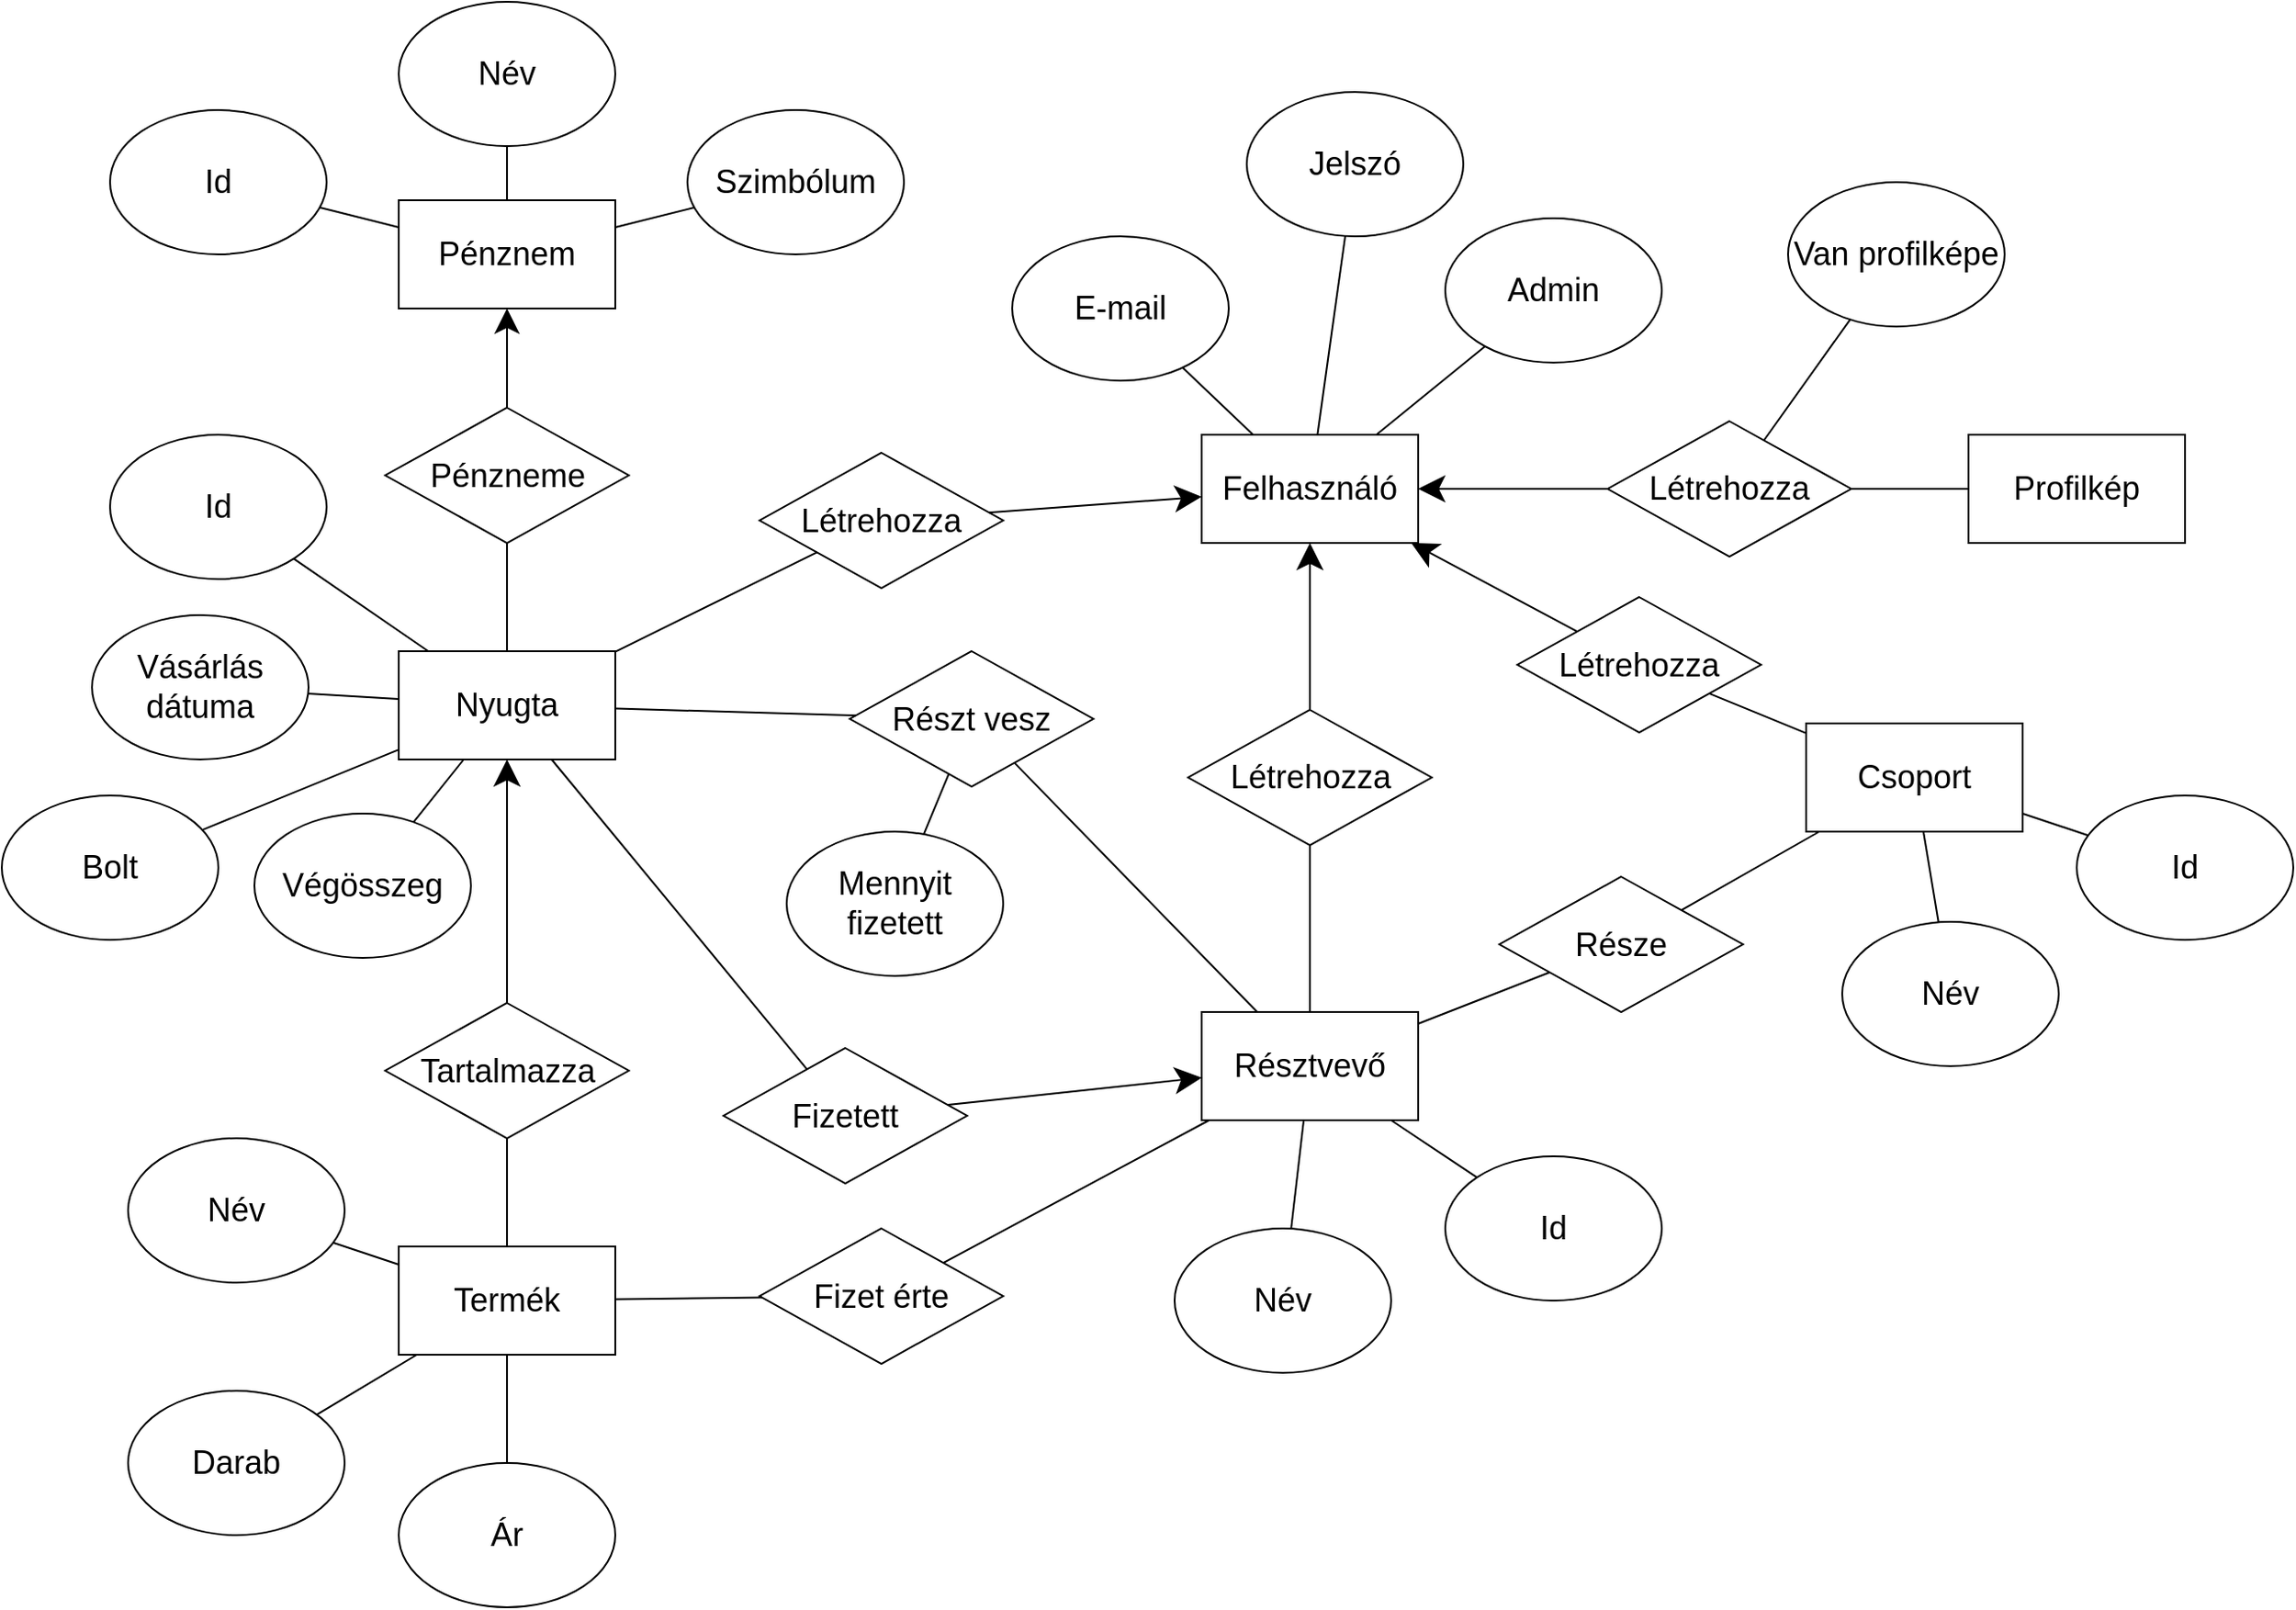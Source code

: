 <mxfile version="24.3.1" type="device">
  <diagram id="R2lEEEUBdFMjLlhIrx00" name="Page-1">
    <mxGraphModel dx="2759" dy="2064" grid="1" gridSize="10" guides="1" tooltips="1" connect="1" arrows="1" fold="1" page="1" pageScale="1" pageWidth="850" pageHeight="1100" math="0" shadow="0" extFonts="Permanent Marker^https://fonts.googleapis.com/css?family=Permanent+Marker">
      <root>
        <mxCell id="0" />
        <mxCell id="1" parent="0" />
        <mxCell id="z_DrBb2-2Ag20W_lwLPA-1" value="Nyugta" style="rounded=0;whiteSpace=wrap;html=1;fontSize=18;" parent="1" vertex="1">
          <mxGeometry x="-20" y="80" width="120" height="60" as="geometry" />
        </mxCell>
        <mxCell id="z_DrBb2-2Ag20W_lwLPA-2" value="Résztvevő" style="rounded=0;whiteSpace=wrap;html=1;fontSize=18;" parent="1" vertex="1">
          <mxGeometry x="425" y="280" width="120" height="60" as="geometry" />
        </mxCell>
        <mxCell id="z_DrBb2-2Ag20W_lwLPA-3" value="Csoport" style="rounded=0;whiteSpace=wrap;html=1;fontSize=18;" parent="1" vertex="1">
          <mxGeometry x="760" y="120" width="120" height="60" as="geometry" />
        </mxCell>
        <mxCell id="z_DrBb2-2Ag20W_lwLPA-4" value="Termék" style="rounded=0;whiteSpace=wrap;html=1;fontSize=18;" parent="1" vertex="1">
          <mxGeometry x="-20" y="410" width="120" height="60" as="geometry" />
        </mxCell>
        <mxCell id="z_DrBb2-2Ag20W_lwLPA-5" value="Felhasználó" style="rounded=0;whiteSpace=wrap;html=1;fontSize=18;" parent="1" vertex="1">
          <mxGeometry x="425" y="-40" width="120" height="60" as="geometry" />
        </mxCell>
        <mxCell id="z_DrBb2-2Ag20W_lwLPA-6" value="E-mail" style="ellipse;whiteSpace=wrap;html=1;fontSize=18;" parent="1" vertex="1">
          <mxGeometry x="320" y="-150" width="120" height="80" as="geometry" />
        </mxCell>
        <mxCell id="z_DrBb2-2Ag20W_lwLPA-8" style="rounded=0;orthogonalLoop=1;jettySize=auto;html=1;endArrow=none;endFill=0;fontSize=18;" parent="1" source="z_DrBb2-2Ag20W_lwLPA-7" target="z_DrBb2-2Ag20W_lwLPA-5" edge="1">
          <mxGeometry relative="1" as="geometry" />
        </mxCell>
        <mxCell id="z_DrBb2-2Ag20W_lwLPA-7" value="Jelszó" style="ellipse;whiteSpace=wrap;html=1;fontSize=18;" parent="1" vertex="1">
          <mxGeometry x="450" y="-230" width="120" height="80" as="geometry" />
        </mxCell>
        <mxCell id="z_DrBb2-2Ag20W_lwLPA-10" style="rounded=0;orthogonalLoop=1;jettySize=auto;html=1;endArrow=none;endFill=0;fontSize=18;" parent="1" source="z_DrBb2-2Ag20W_lwLPA-6" target="z_DrBb2-2Ag20W_lwLPA-5" edge="1">
          <mxGeometry relative="1" as="geometry">
            <mxPoint x="564" y="-151" as="sourcePoint" />
            <mxPoint x="589" y="-80" as="targetPoint" />
          </mxGeometry>
        </mxCell>
        <mxCell id="z_DrBb2-2Ag20W_lwLPA-11" value="Név" style="ellipse;whiteSpace=wrap;html=1;fontSize=18;" parent="1" vertex="1">
          <mxGeometry x="-170" y="350" width="120" height="80" as="geometry" />
        </mxCell>
        <mxCell id="z_DrBb2-2Ag20W_lwLPA-12" value="Ár" style="ellipse;whiteSpace=wrap;html=1;fontSize=18;" parent="1" vertex="1">
          <mxGeometry x="-20" y="530" width="120" height="80" as="geometry" />
        </mxCell>
        <mxCell id="z_DrBb2-2Ag20W_lwLPA-14" value="Darab" style="ellipse;whiteSpace=wrap;html=1;fontSize=18;" parent="1" vertex="1">
          <mxGeometry x="-170" y="490" width="120" height="80" as="geometry" />
        </mxCell>
        <mxCell id="z_DrBb2-2Ag20W_lwLPA-16" style="rounded=0;orthogonalLoop=1;jettySize=auto;html=1;endArrow=none;endFill=0;fontSize=18;" parent="1" source="z_DrBb2-2Ag20W_lwLPA-12" target="z_DrBb2-2Ag20W_lwLPA-4" edge="1">
          <mxGeometry relative="1" as="geometry">
            <mxPoint x="-106" y="369" as="sourcePoint" />
            <mxPoint x="-81" y="440" as="targetPoint" />
          </mxGeometry>
        </mxCell>
        <mxCell id="z_DrBb2-2Ag20W_lwLPA-17" style="rounded=0;orthogonalLoop=1;jettySize=auto;html=1;endArrow=none;endFill=0;fontSize=18;" parent="1" source="z_DrBb2-2Ag20W_lwLPA-11" target="z_DrBb2-2Ag20W_lwLPA-4" edge="1">
          <mxGeometry relative="1" as="geometry">
            <mxPoint x="-96" y="379" as="sourcePoint" />
            <mxPoint x="-71" y="450" as="targetPoint" />
          </mxGeometry>
        </mxCell>
        <mxCell id="z_DrBb2-2Ag20W_lwLPA-19" style="rounded=0;orthogonalLoop=1;jettySize=auto;html=1;endArrow=none;endFill=0;fontSize=18;" parent="1" source="z_DrBb2-2Ag20W_lwLPA-14" target="z_DrBb2-2Ag20W_lwLPA-4" edge="1">
          <mxGeometry relative="1" as="geometry">
            <mxPoint x="-76" y="399" as="sourcePoint" />
            <mxPoint x="-51" y="470" as="targetPoint" />
          </mxGeometry>
        </mxCell>
        <mxCell id="z_DrBb2-2Ag20W_lwLPA-21" value="Bolt" style="ellipse;whiteSpace=wrap;html=1;fontSize=18;" parent="1" vertex="1">
          <mxGeometry x="-240" y="160" width="120" height="80" as="geometry" />
        </mxCell>
        <mxCell id="z_DrBb2-2Ag20W_lwLPA-22" value="Vásárlás dátuma" style="ellipse;whiteSpace=wrap;html=1;fontSize=18;" parent="1" vertex="1">
          <mxGeometry x="-190" y="60" width="120" height="80" as="geometry" />
        </mxCell>
        <mxCell id="z_DrBb2-2Ag20W_lwLPA-23" style="rounded=0;orthogonalLoop=1;jettySize=auto;html=1;endArrow=none;endFill=0;fontSize=18;" parent="1" source="z_DrBb2-2Ag20W_lwLPA-1" target="z_DrBb2-2Ag20W_lwLPA-22" edge="1">
          <mxGeometry relative="1" as="geometry">
            <mxPoint x="-196" y="19" as="sourcePoint" />
            <mxPoint x="-171" y="90" as="targetPoint" />
          </mxGeometry>
        </mxCell>
        <mxCell id="z_DrBb2-2Ag20W_lwLPA-24" style="rounded=0;orthogonalLoop=1;jettySize=auto;html=1;endArrow=none;endFill=0;fontSize=18;" parent="1" source="z_DrBb2-2Ag20W_lwLPA-1" target="z_DrBb2-2Ag20W_lwLPA-21" edge="1">
          <mxGeometry relative="1" as="geometry">
            <mxPoint x="-186" y="29" as="sourcePoint" />
            <mxPoint x="-161" y="100" as="targetPoint" />
          </mxGeometry>
        </mxCell>
        <mxCell id="z_DrBb2-2Ag20W_lwLPA-25" value="Név" style="ellipse;whiteSpace=wrap;html=1;fontSize=18;" parent="1" vertex="1">
          <mxGeometry x="410" y="400" width="120" height="80" as="geometry" />
        </mxCell>
        <mxCell id="z_DrBb2-2Ag20W_lwLPA-26" value="Név" style="ellipse;whiteSpace=wrap;html=1;fontSize=18;" parent="1" vertex="1">
          <mxGeometry x="780" y="230" width="120" height="80" as="geometry" />
        </mxCell>
        <mxCell id="z_DrBb2-2Ag20W_lwLPA-27" value="Id" style="ellipse;whiteSpace=wrap;html=1;fontSize=18;" parent="1" vertex="1">
          <mxGeometry x="-180" y="-40" width="120" height="80" as="geometry" />
        </mxCell>
        <mxCell id="z_DrBb2-2Ag20W_lwLPA-28" value="Id" style="ellipse;whiteSpace=wrap;html=1;fontSize=18;" parent="1" vertex="1">
          <mxGeometry x="560" y="360" width="120" height="80" as="geometry" />
        </mxCell>
        <mxCell id="z_DrBb2-2Ag20W_lwLPA-29" value="Id" style="ellipse;whiteSpace=wrap;html=1;fontSize=18;" parent="1" vertex="1">
          <mxGeometry x="910" y="160" width="120" height="80" as="geometry" />
        </mxCell>
        <mxCell id="z_DrBb2-2Ag20W_lwLPA-30" style="rounded=0;orthogonalLoop=1;jettySize=auto;html=1;endArrow=none;endFill=0;fontSize=18;" parent="1" source="z_DrBb2-2Ag20W_lwLPA-1" target="z_DrBb2-2Ag20W_lwLPA-27" edge="1">
          <mxGeometry relative="1" as="geometry">
            <mxPoint x="83" y="-20" as="sourcePoint" />
            <mxPoint x="124" y="-44" as="targetPoint" />
          </mxGeometry>
        </mxCell>
        <mxCell id="z_DrBb2-2Ag20W_lwLPA-31" style="rounded=0;orthogonalLoop=1;jettySize=auto;html=1;endArrow=none;endFill=0;fontSize=18;" parent="1" source="z_DrBb2-2Ag20W_lwLPA-2" target="z_DrBb2-2Ag20W_lwLPA-28" edge="1">
          <mxGeometry relative="1" as="geometry">
            <mxPoint x="593" y="110" as="sourcePoint" />
            <mxPoint x="634" y="86" as="targetPoint" />
          </mxGeometry>
        </mxCell>
        <mxCell id="z_DrBb2-2Ag20W_lwLPA-32" style="rounded=0;orthogonalLoop=1;jettySize=auto;html=1;endArrow=none;endFill=0;fontSize=18;" parent="1" source="z_DrBb2-2Ag20W_lwLPA-3" target="z_DrBb2-2Ag20W_lwLPA-26" edge="1">
          <mxGeometry relative="1" as="geometry">
            <mxPoint x="760" y="308" as="sourcePoint" />
            <mxPoint x="837" y="279" as="targetPoint" />
          </mxGeometry>
        </mxCell>
        <mxCell id="z_DrBb2-2Ag20W_lwLPA-33" style="rounded=0;orthogonalLoop=1;jettySize=auto;html=1;endArrow=none;endFill=0;fontSize=18;" parent="1" source="z_DrBb2-2Ag20W_lwLPA-3" target="z_DrBb2-2Ag20W_lwLPA-29" edge="1">
          <mxGeometry relative="1" as="geometry">
            <mxPoint x="770" y="318" as="sourcePoint" />
            <mxPoint x="847" y="289" as="targetPoint" />
          </mxGeometry>
        </mxCell>
        <mxCell id="z_DrBb2-2Ag20W_lwLPA-34" style="rounded=0;orthogonalLoop=1;jettySize=auto;html=1;endArrow=none;endFill=0;fontSize=18;" parent="1" source="z_DrBb2-2Ag20W_lwLPA-2" target="z_DrBb2-2Ag20W_lwLPA-25" edge="1">
          <mxGeometry relative="1" as="geometry">
            <mxPoint x="790" y="238" as="sourcePoint" />
            <mxPoint x="867" y="209" as="targetPoint" />
          </mxGeometry>
        </mxCell>
        <mxCell id="z_DrBb2-2Ag20W_lwLPA-36" value="Része" style="shape=rhombus;perimeter=rhombusPerimeter;whiteSpace=wrap;html=1;align=center;fontSize=18;" parent="1" vertex="1">
          <mxGeometry x="590" y="205" width="135" height="75" as="geometry" />
        </mxCell>
        <mxCell id="z_DrBb2-2Ag20W_lwLPA-37" style="rounded=0;orthogonalLoop=1;jettySize=auto;html=1;endArrow=none;endFill=0;fontSize=18;" parent="1" source="z_DrBb2-2Ag20W_lwLPA-36" target="z_DrBb2-2Ag20W_lwLPA-2" edge="1">
          <mxGeometry relative="1" as="geometry">
            <mxPoint x="640" y="544" as="sourcePoint" />
            <mxPoint x="721" y="536" as="targetPoint" />
          </mxGeometry>
        </mxCell>
        <mxCell id="z_DrBb2-2Ag20W_lwLPA-40" value="Fizet érte" style="shape=rhombus;perimeter=rhombusPerimeter;whiteSpace=wrap;html=1;align=center;fontSize=18;" parent="1" vertex="1">
          <mxGeometry x="180" y="400" width="135" height="75" as="geometry" />
        </mxCell>
        <mxCell id="z_DrBb2-2Ag20W_lwLPA-42" style="rounded=0;orthogonalLoop=1;jettySize=auto;html=1;endArrow=none;endFill=0;fontSize=18;" parent="1" source="z_DrBb2-2Ag20W_lwLPA-3" target="z_DrBb2-2Ag20W_lwLPA-36" edge="1">
          <mxGeometry relative="1" as="geometry">
            <mxPoint x="592" y="520" as="sourcePoint" />
            <mxPoint x="630" y="425" as="targetPoint" />
          </mxGeometry>
        </mxCell>
        <mxCell id="z_DrBb2-2Ag20W_lwLPA-44" style="rounded=0;orthogonalLoop=1;jettySize=auto;html=1;endArrow=none;endFill=0;fontSize=18;" parent="1" source="z_DrBb2-2Ag20W_lwLPA-2" target="z_DrBb2-2Ag20W_lwLPA-40" edge="1">
          <mxGeometry relative="1" as="geometry">
            <mxPoint x="520" y="526" as="sourcePoint" />
            <mxPoint x="313" y="443" as="targetPoint" />
          </mxGeometry>
        </mxCell>
        <mxCell id="z_DrBb2-2Ag20W_lwLPA-45" style="rounded=0;orthogonalLoop=1;jettySize=auto;html=1;endArrow=none;endFill=0;fontSize=18;" parent="1" source="z_DrBb2-2Ag20W_lwLPA-40" target="z_DrBb2-2Ag20W_lwLPA-4" edge="1">
          <mxGeometry relative="1" as="geometry">
            <mxPoint x="520" y="726" as="sourcePoint" />
            <mxPoint x="313" y="643" as="targetPoint" />
          </mxGeometry>
        </mxCell>
        <mxCell id="z_DrBb2-2Ag20W_lwLPA-46" value="Tartalmazza" style="shape=rhombus;perimeter=rhombusPerimeter;whiteSpace=wrap;html=1;align=center;fontSize=18;" parent="1" vertex="1">
          <mxGeometry x="-27.5" y="275" width="135" height="75" as="geometry" />
        </mxCell>
        <mxCell id="z_DrBb2-2Ag20W_lwLPA-47" style="rounded=0;orthogonalLoop=1;jettySize=auto;html=1;endArrow=none;endFill=0;fontSize=18;" parent="1" source="z_DrBb2-2Ag20W_lwLPA-46" target="z_DrBb2-2Ag20W_lwLPA-4" edge="1">
          <mxGeometry relative="1" as="geometry">
            <mxPoint x="30" y="460" as="sourcePoint" />
            <mxPoint x="-46" y="620" as="targetPoint" />
          </mxGeometry>
        </mxCell>
        <mxCell id="z_DrBb2-2Ag20W_lwLPA-48" style="rounded=0;orthogonalLoop=1;jettySize=auto;html=1;endArrow=none;endFill=0;startArrow=classic;startFill=1;endSize=11;startSize=12;fontSize=18;" parent="1" source="z_DrBb2-2Ag20W_lwLPA-1" target="z_DrBb2-2Ag20W_lwLPA-46" edge="1">
          <mxGeometry relative="1" as="geometry">
            <mxPoint x="232" y="296" as="sourcePoint" />
            <mxPoint x="-26" y="440" as="targetPoint" />
          </mxGeometry>
        </mxCell>
        <mxCell id="z_DrBb2-2Ag20W_lwLPA-50" value="Létrehozza" style="shape=rhombus;perimeter=rhombusPerimeter;whiteSpace=wrap;html=1;align=center;fontSize=18;" parent="1" vertex="1">
          <mxGeometry x="180" y="-30" width="135" height="75" as="geometry" />
        </mxCell>
        <mxCell id="z_DrBb2-2Ag20W_lwLPA-52" value="Létrehozza" style="shape=rhombus;perimeter=rhombusPerimeter;whiteSpace=wrap;html=1;align=center;fontSize=18;" parent="1" vertex="1">
          <mxGeometry x="600" y="50" width="135" height="75" as="geometry" />
        </mxCell>
        <mxCell id="z_DrBb2-2Ag20W_lwLPA-53" value="Létrehozza" style="shape=rhombus;perimeter=rhombusPerimeter;whiteSpace=wrap;html=1;align=center;fontSize=18;" parent="1" vertex="1">
          <mxGeometry x="417.5" y="112.5" width="135" height="75" as="geometry" />
        </mxCell>
        <mxCell id="z_DrBb2-2Ag20W_lwLPA-54" style="rounded=0;orthogonalLoop=1;jettySize=auto;html=1;endArrow=none;endFill=0;startArrow=classic;startFill=1;startSize=12;fontSize=18;" parent="1" source="z_DrBb2-2Ag20W_lwLPA-5" target="z_DrBb2-2Ag20W_lwLPA-50" edge="1">
          <mxGeometry relative="1" as="geometry">
            <mxPoint x="439" y="-30" as="sourcePoint" />
            <mxPoint x="412" y="83" as="targetPoint" />
          </mxGeometry>
        </mxCell>
        <mxCell id="z_DrBb2-2Ag20W_lwLPA-56" style="rounded=0;orthogonalLoop=1;jettySize=auto;html=1;endArrow=none;endFill=0;startSize=12;startArrow=classic;startFill=1;fontSize=18;" parent="1" source="z_DrBb2-2Ag20W_lwLPA-5" target="z_DrBb2-2Ag20W_lwLPA-52" edge="1">
          <mxGeometry relative="1" as="geometry">
            <mxPoint x="510" y="-1" as="sourcePoint" />
            <mxPoint x="346" y="23" as="targetPoint" />
          </mxGeometry>
        </mxCell>
        <mxCell id="z_DrBb2-2Ag20W_lwLPA-57" style="rounded=0;orthogonalLoop=1;jettySize=auto;html=1;endArrow=none;endFill=0;startArrow=classic;startFill=1;startSize=12;fontSize=18;" parent="1" source="z_DrBb2-2Ag20W_lwLPA-5" target="z_DrBb2-2Ag20W_lwLPA-53" edge="1">
          <mxGeometry relative="1" as="geometry">
            <mxPoint x="520" y="9" as="sourcePoint" />
            <mxPoint x="356" y="33" as="targetPoint" />
          </mxGeometry>
        </mxCell>
        <mxCell id="z_DrBb2-2Ag20W_lwLPA-58" style="rounded=0;orthogonalLoop=1;jettySize=auto;html=1;endArrow=none;endFill=0;fontSize=18;" parent="1" source="z_DrBb2-2Ag20W_lwLPA-50" target="z_DrBb2-2Ag20W_lwLPA-1" edge="1">
          <mxGeometry relative="1" as="geometry">
            <mxPoint x="530" y="19" as="sourcePoint" />
            <mxPoint x="366" y="43" as="targetPoint" />
          </mxGeometry>
        </mxCell>
        <mxCell id="z_DrBb2-2Ag20W_lwLPA-60" style="rounded=0;orthogonalLoop=1;jettySize=auto;html=1;endArrow=none;endFill=0;fontSize=18;" parent="1" source="z_DrBb2-2Ag20W_lwLPA-53" target="z_DrBb2-2Ag20W_lwLPA-2" edge="1">
          <mxGeometry relative="1" as="geometry">
            <mxPoint x="550" y="39" as="sourcePoint" />
            <mxPoint x="386" y="63" as="targetPoint" />
          </mxGeometry>
        </mxCell>
        <mxCell id="z_DrBb2-2Ag20W_lwLPA-61" style="rounded=0;orthogonalLoop=1;jettySize=auto;html=1;endArrow=none;endFill=0;fontSize=18;" parent="1" source="z_DrBb2-2Ag20W_lwLPA-52" target="z_DrBb2-2Ag20W_lwLPA-3" edge="1">
          <mxGeometry relative="1" as="geometry">
            <mxPoint x="560" y="49" as="sourcePoint" />
            <mxPoint x="396" y="73" as="targetPoint" />
          </mxGeometry>
        </mxCell>
        <mxCell id="iLw5BM9drtJKU77irky4-2" style="rounded=0;orthogonalLoop=1;jettySize=auto;html=1;endArrow=none;endFill=0;fontSize=18;" edge="1" parent="1" source="iLw5BM9drtJKU77irky4-1" target="z_DrBb2-2Ag20W_lwLPA-1">
          <mxGeometry relative="1" as="geometry" />
        </mxCell>
        <mxCell id="iLw5BM9drtJKU77irky4-1" value="Végösszeg" style="ellipse;whiteSpace=wrap;html=1;fontSize=18;" vertex="1" parent="1">
          <mxGeometry x="-100" y="170" width="120" height="80" as="geometry" />
        </mxCell>
        <mxCell id="iLw5BM9drtJKU77irky4-4" style="rounded=0;orthogonalLoop=1;jettySize=auto;html=1;endArrow=none;endFill=0;fontSize=18;" edge="1" parent="1" source="iLw5BM9drtJKU77irky4-5" target="z_DrBb2-2Ag20W_lwLPA-5">
          <mxGeometry relative="1" as="geometry">
            <mxPoint x="689" y="-30" as="targetPoint" />
          </mxGeometry>
        </mxCell>
        <mxCell id="iLw5BM9drtJKU77irky4-5" value="Admin" style="ellipse;whiteSpace=wrap;html=1;fontSize=18;" vertex="1" parent="1">
          <mxGeometry x="560" y="-160" width="120" height="80" as="geometry" />
        </mxCell>
        <mxCell id="iLw5BM9drtJKU77irky4-6" style="rounded=0;orthogonalLoop=1;jettySize=auto;html=1;endArrow=none;endFill=0;fontSize=18;" edge="1" parent="1" source="iLw5BM9drtJKU77irky4-7" target="iLw5BM9drtJKU77irky4-11">
          <mxGeometry relative="1" as="geometry">
            <mxPoint x="799" y="55" as="targetPoint" />
          </mxGeometry>
        </mxCell>
        <mxCell id="iLw5BM9drtJKU77irky4-7" value="Van profilképe" style="ellipse;whiteSpace=wrap;html=1;fontSize=18;" vertex="1" parent="1">
          <mxGeometry x="750" y="-180" width="120" height="80" as="geometry" />
        </mxCell>
        <mxCell id="iLw5BM9drtJKU77irky4-8" value="Profilkép" style="rounded=0;whiteSpace=wrap;html=1;fontSize=18;" vertex="1" parent="1">
          <mxGeometry x="850" y="-40" width="120" height="60" as="geometry" />
        </mxCell>
        <mxCell id="iLw5BM9drtJKU77irky4-11" value="Létrehozza" style="shape=rhombus;perimeter=rhombusPerimeter;whiteSpace=wrap;html=1;align=center;fontSize=18;" vertex="1" parent="1">
          <mxGeometry x="650" y="-47.5" width="135" height="75" as="geometry" />
        </mxCell>
        <mxCell id="iLw5BM9drtJKU77irky4-12" style="rounded=0;orthogonalLoop=1;jettySize=auto;html=1;endArrow=none;endFill=0;startArrow=classic;startFill=1;startSize=12;fontSize=18;" edge="1" parent="1" target="iLw5BM9drtJKU77irky4-11" source="z_DrBb2-2Ag20W_lwLPA-5">
          <mxGeometry relative="1" as="geometry">
            <mxPoint x="790" y="-70" as="sourcePoint" />
            <mxPoint x="576" y="-47" as="targetPoint" />
          </mxGeometry>
        </mxCell>
        <mxCell id="iLw5BM9drtJKU77irky4-13" style="rounded=0;orthogonalLoop=1;jettySize=auto;html=1;endArrow=none;endFill=0;fontSize=18;" edge="1" parent="1" source="iLw5BM9drtJKU77irky4-11" target="iLw5BM9drtJKU77irky4-8">
          <mxGeometry relative="1" as="geometry">
            <mxPoint x="770" y="-41" as="sourcePoint" />
            <mxPoint x="790" y="150" as="targetPoint" />
          </mxGeometry>
        </mxCell>
        <mxCell id="iLw5BM9drtJKU77irky4-14" value="Részt vesz" style="shape=rhombus;perimeter=rhombusPerimeter;whiteSpace=wrap;html=1;align=center;fontSize=18;" vertex="1" parent="1">
          <mxGeometry x="230.0" y="80" width="135" height="75" as="geometry" />
        </mxCell>
        <mxCell id="iLw5BM9drtJKU77irky4-15" style="rounded=0;orthogonalLoop=1;jettySize=auto;html=1;endArrow=none;endFill=0;fontSize=18;" edge="1" parent="1" target="iLw5BM9drtJKU77irky4-14" source="z_DrBb2-2Ag20W_lwLPA-2">
          <mxGeometry relative="1" as="geometry">
            <mxPoint x="524.79" y="163.769" as="sourcePoint" />
            <mxPoint x="347.51" y="188" as="targetPoint" />
          </mxGeometry>
        </mxCell>
        <mxCell id="iLw5BM9drtJKU77irky4-16" style="rounded=0;orthogonalLoop=1;jettySize=auto;html=1;endArrow=none;endFill=0;fontSize=18;" edge="1" parent="1" source="iLw5BM9drtJKU77irky4-14" target="z_DrBb2-2Ag20W_lwLPA-1">
          <mxGeometry relative="1" as="geometry">
            <mxPoint x="564.51" y="281" as="sourcePoint" />
            <mxPoint x="95" y="-70" as="targetPoint" />
          </mxGeometry>
        </mxCell>
        <mxCell id="iLw5BM9drtJKU77irky4-17" value="Fizetett" style="shape=rhombus;perimeter=rhombusPerimeter;whiteSpace=wrap;html=1;align=center;fontSize=18;" vertex="1" parent="1">
          <mxGeometry x="160" y="300" width="135" height="75" as="geometry" />
        </mxCell>
        <mxCell id="iLw5BM9drtJKU77irky4-18" style="rounded=0;orthogonalLoop=1;jettySize=auto;html=1;endArrow=none;endFill=0;fontSize=18;" edge="1" parent="1" source="iLw5BM9drtJKU77irky4-17" target="z_DrBb2-2Ag20W_lwLPA-1">
          <mxGeometry relative="1" as="geometry">
            <mxPoint x="457.56" y="246" as="sourcePoint" />
            <mxPoint x="160.004" y="-40" as="targetPoint" />
          </mxGeometry>
        </mxCell>
        <mxCell id="iLw5BM9drtJKU77irky4-19" style="rounded=0;orthogonalLoop=1;jettySize=auto;html=1;endArrow=none;endFill=0;startArrow=classic;startFill=1;endSize=11;startSize=12;fontSize=18;" edge="1" parent="1" target="iLw5BM9drtJKU77irky4-17" source="z_DrBb2-2Ag20W_lwLPA-2">
          <mxGeometry relative="1" as="geometry">
            <mxPoint x="615.56" y="208.5" as="sourcePoint" />
            <mxPoint x="209.56" y="400" as="targetPoint" />
          </mxGeometry>
        </mxCell>
        <mxCell id="iLw5BM9drtJKU77irky4-20" value="Pénznem" style="rounded=0;whiteSpace=wrap;html=1;fontSize=18;" vertex="1" parent="1">
          <mxGeometry x="-20" y="-170" width="120" height="60" as="geometry" />
        </mxCell>
        <mxCell id="iLw5BM9drtJKU77irky4-21" value="Pénzneme" style="shape=rhombus;perimeter=rhombusPerimeter;whiteSpace=wrap;html=1;align=center;fontSize=18;" vertex="1" parent="1">
          <mxGeometry x="-27.5" y="-55" width="135" height="75" as="geometry" />
        </mxCell>
        <mxCell id="iLw5BM9drtJKU77irky4-22" style="rounded=0;orthogonalLoop=1;jettySize=auto;html=1;endArrow=classic;endFill=1;startSize=8;endSize=11;fontSize=18;" edge="1" parent="1" source="iLw5BM9drtJKU77irky4-21" target="iLw5BM9drtJKU77irky4-20">
          <mxGeometry relative="1" as="geometry">
            <mxPoint x="-73.65" y="226" as="sourcePoint" />
            <mxPoint x="-331.65" y="370" as="targetPoint" />
          </mxGeometry>
        </mxCell>
        <mxCell id="iLw5BM9drtJKU77irky4-23" style="rounded=0;orthogonalLoop=1;jettySize=auto;html=1;endArrow=none;endFill=0;startArrow=none;startFill=0;endSize=11;startSize=12;fontSize=18;" edge="1" parent="1" target="iLw5BM9drtJKU77irky4-21" source="z_DrBb2-2Ag20W_lwLPA-1">
          <mxGeometry relative="1" as="geometry">
            <mxPoint x="40.002" y="-20" as="sourcePoint" />
            <mxPoint x="-321.65" y="380" as="targetPoint" />
          </mxGeometry>
        </mxCell>
        <mxCell id="iLw5BM9drtJKU77irky4-24" value="Név" style="ellipse;whiteSpace=wrap;html=1;fontSize=18;" vertex="1" parent="1">
          <mxGeometry x="-20" y="-280" width="120" height="80" as="geometry" />
        </mxCell>
        <mxCell id="iLw5BM9drtJKU77irky4-25" value="Szimbólum" style="ellipse;whiteSpace=wrap;html=1;fontSize=18;" vertex="1" parent="1">
          <mxGeometry x="140" y="-220" width="120" height="80" as="geometry" />
        </mxCell>
        <mxCell id="iLw5BM9drtJKU77irky4-26" style="rounded=0;orthogonalLoop=1;jettySize=auto;html=1;endArrow=none;endFill=0;fontSize=18;" edge="1" parent="1" target="iLw5BM9drtJKU77irky4-25" source="iLw5BM9drtJKU77irky4-20">
          <mxGeometry relative="1" as="geometry">
            <mxPoint x="-291" y="280" as="sourcePoint" />
            <mxPoint x="-491" y="420" as="targetPoint" />
          </mxGeometry>
        </mxCell>
        <mxCell id="iLw5BM9drtJKU77irky4-27" style="rounded=0;orthogonalLoop=1;jettySize=auto;html=1;endArrow=none;endFill=0;fontSize=18;" edge="1" parent="1" target="iLw5BM9drtJKU77irky4-24" source="iLw5BM9drtJKU77irky4-20">
          <mxGeometry relative="1" as="geometry">
            <mxPoint x="-337" y="280" as="sourcePoint" />
            <mxPoint x="-481" y="430" as="targetPoint" />
          </mxGeometry>
        </mxCell>
        <mxCell id="iLw5BM9drtJKU77irky4-28" value="Id" style="ellipse;whiteSpace=wrap;html=1;fontSize=18;" vertex="1" parent="1">
          <mxGeometry x="-180" y="-220" width="120" height="80" as="geometry" />
        </mxCell>
        <mxCell id="iLw5BM9drtJKU77irky4-29" style="rounded=0;orthogonalLoop=1;jettySize=auto;html=1;endArrow=none;endFill=0;fontSize=18;" edge="1" parent="1" target="iLw5BM9drtJKU77irky4-28" source="iLw5BM9drtJKU77irky4-20">
          <mxGeometry relative="1" as="geometry">
            <mxPoint x="-340" y="310" as="sourcePoint" />
            <mxPoint x="-196" y="286" as="targetPoint" />
          </mxGeometry>
        </mxCell>
        <mxCell id="iLw5BM9drtJKU77irky4-32" value="Mennyit fizetett" style="ellipse;whiteSpace=wrap;html=1;fontSize=18;" vertex="1" parent="1">
          <mxGeometry x="195" y="180" width="120" height="80" as="geometry" />
        </mxCell>
        <mxCell id="iLw5BM9drtJKU77irky4-33" style="rounded=0;orthogonalLoop=1;jettySize=auto;html=1;endArrow=none;endFill=0;fontSize=18;" edge="1" parent="1" target="iLw5BM9drtJKU77irky4-32" source="iLw5BM9drtJKU77irky4-14">
          <mxGeometry relative="1" as="geometry">
            <mxPoint x="160" y="175" as="sourcePoint" />
            <mxPoint x="264" y="-79" as="targetPoint" />
          </mxGeometry>
        </mxCell>
      </root>
    </mxGraphModel>
  </diagram>
</mxfile>
